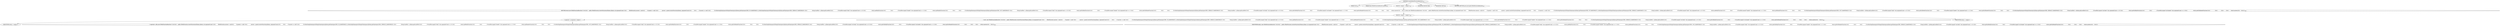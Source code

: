 digraph "createDefaultFunctionResolver" {  
"956" [label = <(METHOD,createDefaultFunctionResolver)<SUB>427</SUB>> ]
"957" [label = <(PARAM,this)<SUB>427</SUB>> ]
"958" [label = <(PARAM,final XPathFunctionResolver parent)<SUB>427</SUB>> ]
"959" [label = <(BLOCK,&lt;empty&gt;,&lt;empty&gt;)<SUB>427</SUB>> ]
"960" [label = <(RETURN,return new XPathFunctionResolver() {\012\012    public XPathFunction resolveFunction(QName qName, int argumentCount) {\012        XPathFunction answer = null;\012        if (parent != null) {\012            answer = parent.resolveFunction(qName, argumentCount);\012        }\012        if (answer == null) {\012            if (isMatchingNamespaceOrEmptyNamespace(qName.getNamespaceURI(), IN_NAMESPACE) || isMatchingNamespaceOrEmptyNamespace(qName.getNamespaceURI(), DEFAULT_NAMESPACE)) {\012                String localPart = qName.getLocalPart();\012                if (localPart.equals(&quot;body&quot;) &amp;&amp; argumentCount == 0) {\012                    return getBodyFunction();\012                }\012                if (localPart.equals(&quot;header&quot;) &amp;&amp; argumentCount == 1) {\012                    return getHeaderFunction();\012                }\012            }\012            if (isMatchingNamespaceOrEmptyNamespace(qName.getNamespaceURI(), OUT_NAMESPACE)) {\012                String localPart = qName.getLocalPart();\012                if (localPart.equals(&quot;body&quot;) &amp;&amp; argumentCount == 0) {\012                    return getOutBodyFunction();\012                }\012                if (localPart.equals(&quot;header&quot;) &amp;&amp; argumentCount == 1) {\012                    return getOutHeaderFunction();\012                }\012            }\012            if (isMatchingNamespaceOrEmptyNamespace(qName.getNamespaceURI(), DEFAULT_NAMESPACE)) {\012                String localPart = qName.getLocalPart();\012                if (localPart.equals(&quot;out-body&quot;) &amp;&amp; argumentCount == 0) {\012                    return getOutBodyFunction();\012                }\012                if (localPart.equals(&quot;out-header&quot;) &amp;&amp; argumentCount == 1) {\012                    return getOutHeaderFunction();\012                }\012            }\012        }\012        return answer;\012    }\012};,return new XPathFunctionResolver() {\012\012    public XPathFunction resolveFunction(QName qName, int argumentCount) {\012        XPathFunction answer = null;\012        if (parent != null) {\012            answer = parent.resolveFunction(qName, argumentCount);\012        }\012        if (answer == null) {\012            if (isMatchingNamespaceOrEmptyNamespace(qName.getNamespaceURI(), IN_NAMESPACE) || isMatchingNamespaceOrEmptyNamespace(qName.getNamespaceURI(), DEFAULT_NAMESPACE)) {\012                String localPart = qName.getLocalPart();\012                if (localPart.equals(&quot;body&quot;) &amp;&amp; argumentCount == 0) {\012                    return getBodyFunction();\012                }\012                if (localPart.equals(&quot;header&quot;) &amp;&amp; argumentCount == 1) {\012                    return getHeaderFunction();\012                }\012            }\012            if (isMatchingNamespaceOrEmptyNamespace(qName.getNamespaceURI(), OUT_NAMESPACE)) {\012                String localPart = qName.getLocalPart();\012                if (localPart.equals(&quot;body&quot;) &amp;&amp; argumentCount == 0) {\012                    return getOutBodyFunction();\012                }\012                if (localPart.equals(&quot;header&quot;) &amp;&amp; argumentCount == 1) {\012                    return getOutHeaderFunction();\012                }\012            }\012            if (isMatchingNamespaceOrEmptyNamespace(qName.getNamespaceURI(), DEFAULT_NAMESPACE)) {\012                String localPart = qName.getLocalPart();\012                if (localPart.equals(&quot;out-body&quot;) &amp;&amp; argumentCount == 0) {\012                    return getOutBodyFunction();\012                }\012                if (localPart.equals(&quot;out-header&quot;) &amp;&amp; argumentCount == 1) {\012                    return getOutHeaderFunction();\012                }\012            }\012        }\012        return answer;\012    }\012};)<SUB>428</SUB>> ]
"961" [label = <(BLOCK,&lt;empty&gt;,&lt;empty&gt;)<SUB>428</SUB>> ]
"962" [label = <(&lt;operator&gt;.assignment,&lt;empty&gt;)> ]
"963" [label = <(IDENTIFIER,$obj11,&lt;empty&gt;)> ]
"964" [label = <(&lt;operator&gt;.alloc,new XPathFunctionResolver() {\012\012    public XPathFunction resolveFunction(QName qName, int argumentCount) {\012        XPathFunction answer = null;\012        if (parent != null) {\012            answer = parent.resolveFunction(qName, argumentCount);\012        }\012        if (answer == null) {\012            if (isMatchingNamespaceOrEmptyNamespace(qName.getNamespaceURI(), IN_NAMESPACE) || isMatchingNamespaceOrEmptyNamespace(qName.getNamespaceURI(), DEFAULT_NAMESPACE)) {\012                String localPart = qName.getLocalPart();\012                if (localPart.equals(&quot;body&quot;) &amp;&amp; argumentCount == 0) {\012                    return getBodyFunction();\012                }\012                if (localPart.equals(&quot;header&quot;) &amp;&amp; argumentCount == 1) {\012                    return getHeaderFunction();\012                }\012            }\012            if (isMatchingNamespaceOrEmptyNamespace(qName.getNamespaceURI(), OUT_NAMESPACE)) {\012                String localPart = qName.getLocalPart();\012                if (localPart.equals(&quot;body&quot;) &amp;&amp; argumentCount == 0) {\012                    return getOutBodyFunction();\012                }\012                if (localPart.equals(&quot;header&quot;) &amp;&amp; argumentCount == 1) {\012                    return getOutHeaderFunction();\012                }\012            }\012            if (isMatchingNamespaceOrEmptyNamespace(qName.getNamespaceURI(), DEFAULT_NAMESPACE)) {\012                String localPart = qName.getLocalPart();\012                if (localPart.equals(&quot;out-body&quot;) &amp;&amp; argumentCount == 0) {\012                    return getOutBodyFunction();\012                }\012                if (localPart.equals(&quot;out-header&quot;) &amp;&amp; argumentCount == 1) {\012                    return getOutHeaderFunction();\012                }\012            }\012        }\012        return answer;\012    }\012})<SUB>428</SUB>> ]
"965" [label = <(&lt;init&gt;,new XPathFunctionResolver() {\012\012    public XPathFunction resolveFunction(QName qName, int argumentCount) {\012        XPathFunction answer = null;\012        if (parent != null) {\012            answer = parent.resolveFunction(qName, argumentCount);\012        }\012        if (answer == null) {\012            if (isMatchingNamespaceOrEmptyNamespace(qName.getNamespaceURI(), IN_NAMESPACE) || isMatchingNamespaceOrEmptyNamespace(qName.getNamespaceURI(), DEFAULT_NAMESPACE)) {\012                String localPart = qName.getLocalPart();\012                if (localPart.equals(&quot;body&quot;) &amp;&amp; argumentCount == 0) {\012                    return getBodyFunction();\012                }\012                if (localPart.equals(&quot;header&quot;) &amp;&amp; argumentCount == 1) {\012                    return getHeaderFunction();\012                }\012            }\012            if (isMatchingNamespaceOrEmptyNamespace(qName.getNamespaceURI(), OUT_NAMESPACE)) {\012                String localPart = qName.getLocalPart();\012                if (localPart.equals(&quot;body&quot;) &amp;&amp; argumentCount == 0) {\012                    return getOutBodyFunction();\012                }\012                if (localPart.equals(&quot;header&quot;) &amp;&amp; argumentCount == 1) {\012                    return getOutHeaderFunction();\012                }\012            }\012            if (isMatchingNamespaceOrEmptyNamespace(qName.getNamespaceURI(), DEFAULT_NAMESPACE)) {\012                String localPart = qName.getLocalPart();\012                if (localPart.equals(&quot;out-body&quot;) &amp;&amp; argumentCount == 0) {\012                    return getOutBodyFunction();\012                }\012                if (localPart.equals(&quot;out-header&quot;) &amp;&amp; argumentCount == 1) {\012                    return getOutHeaderFunction();\012                }\012            }\012        }\012        return answer;\012    }\012})<SUB>428</SUB>> ]
"966" [label = <(IDENTIFIER,$obj11,new XPathFunctionResolver() {\012\012    public XPathFunction resolveFunction(QName qName, int argumentCount) {\012        XPathFunction answer = null;\012        if (parent != null) {\012            answer = parent.resolveFunction(qName, argumentCount);\012        }\012        if (answer == null) {\012            if (isMatchingNamespaceOrEmptyNamespace(qName.getNamespaceURI(), IN_NAMESPACE) || isMatchingNamespaceOrEmptyNamespace(qName.getNamespaceURI(), DEFAULT_NAMESPACE)) {\012                String localPart = qName.getLocalPart();\012                if (localPart.equals(&quot;body&quot;) &amp;&amp; argumentCount == 0) {\012                    return getBodyFunction();\012                }\012                if (localPart.equals(&quot;header&quot;) &amp;&amp; argumentCount == 1) {\012                    return getHeaderFunction();\012                }\012            }\012            if (isMatchingNamespaceOrEmptyNamespace(qName.getNamespaceURI(), OUT_NAMESPACE)) {\012                String localPart = qName.getLocalPart();\012                if (localPart.equals(&quot;body&quot;) &amp;&amp; argumentCount == 0) {\012                    return getOutBodyFunction();\012                }\012                if (localPart.equals(&quot;header&quot;) &amp;&amp; argumentCount == 1) {\012                    return getOutHeaderFunction();\012                }\012            }\012            if (isMatchingNamespaceOrEmptyNamespace(qName.getNamespaceURI(), DEFAULT_NAMESPACE)) {\012                String localPart = qName.getLocalPart();\012                if (localPart.equals(&quot;out-body&quot;) &amp;&amp; argumentCount == 0) {\012                    return getOutBodyFunction();\012                }\012                if (localPart.equals(&quot;out-header&quot;) &amp;&amp; argumentCount == 1) {\012                    return getOutHeaderFunction();\012                }\012            }\012        }\012        return answer;\012    }\012})> ]
"967" [label = <(IDENTIFIER,$obj11,&lt;empty&gt;)> ]
"968" [label = <(MODIFIER,PROTECTED)> ]
"969" [label = <(MODIFIER,VIRTUAL)> ]
"970" [label = <(METHOD_RETURN,javax.xml.xpath.XPathFunctionResolver)<SUB>427</SUB>> ]
  "956" -> "957" 
  "956" -> "958" 
  "956" -> "959" 
  "956" -> "968" 
  "956" -> "969" 
  "956" -> "970" 
  "959" -> "960" 
  "960" -> "961" 
  "961" -> "962" 
  "961" -> "965" 
  "961" -> "967" 
  "962" -> "963" 
  "962" -> "964" 
  "965" -> "966" 
}
